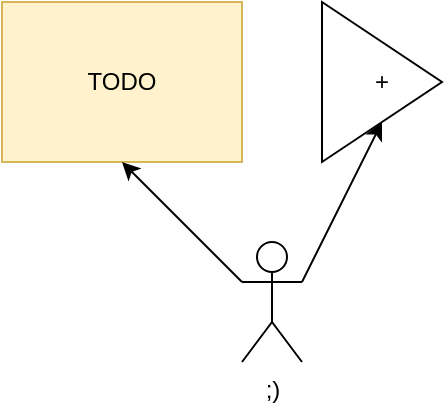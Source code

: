 <mxfile version="21.1.2" type="device">
  <diagram name="Page-1" id="TlV8UqE5q35-xpmVBBWq">
    <mxGraphModel dx="900" dy="589" grid="1" gridSize="10" guides="1" tooltips="1" connect="1" arrows="1" fold="1" page="1" pageScale="1" pageWidth="850" pageHeight="1100" math="0" shadow="0">
      <root>
        <mxCell id="0" />
        <mxCell id="1" parent="0" />
        <mxCell id="KEk2dXH9Yv614-MmwhlI-1" value="TODO" style="rounded=0;whiteSpace=wrap;html=1;fillColor=#fff2cc;strokeColor=#d6b656;" vertex="1" parent="1">
          <mxGeometry x="40" y="40" width="120" height="80" as="geometry" />
        </mxCell>
        <mxCell id="KEk2dXH9Yv614-MmwhlI-2" value="+" style="triangle;whiteSpace=wrap;html=1;fillColor=#FFFFFF;fillStyle=auto;" vertex="1" parent="1">
          <mxGeometry x="200" y="40" width="60" height="80" as="geometry" />
        </mxCell>
        <mxCell id="KEk2dXH9Yv614-MmwhlI-3" value=";)" style="shape=umlActor;verticalLabelPosition=bottom;verticalAlign=top;html=1;outlineConnect=0;" vertex="1" parent="1">
          <mxGeometry x="160" y="160" width="30" height="60" as="geometry" />
        </mxCell>
        <mxCell id="KEk2dXH9Yv614-MmwhlI-4" value="" style="endArrow=classic;html=1;rounded=0;exitX=0;exitY=0.333;exitDx=0;exitDy=0;exitPerimeter=0;entryX=0.5;entryY=1;entryDx=0;entryDy=0;" edge="1" parent="1" source="KEk2dXH9Yv614-MmwhlI-3" target="KEk2dXH9Yv614-MmwhlI-1">
          <mxGeometry width="50" height="50" relative="1" as="geometry">
            <mxPoint x="400" y="270" as="sourcePoint" />
            <mxPoint x="230" y="170" as="targetPoint" />
          </mxGeometry>
        </mxCell>
        <mxCell id="KEk2dXH9Yv614-MmwhlI-5" value="" style="endArrow=classic;html=1;rounded=0;exitX=1;exitY=0.333;exitDx=0;exitDy=0;exitPerimeter=0;entryX=0.5;entryY=1;entryDx=0;entryDy=0;" edge="1" parent="1" source="KEk2dXH9Yv614-MmwhlI-3" target="KEk2dXH9Yv614-MmwhlI-2">
          <mxGeometry width="50" height="50" relative="1" as="geometry">
            <mxPoint x="400" y="270" as="sourcePoint" />
            <mxPoint x="450" y="220" as="targetPoint" />
          </mxGeometry>
        </mxCell>
      </root>
    </mxGraphModel>
  </diagram>
</mxfile>
